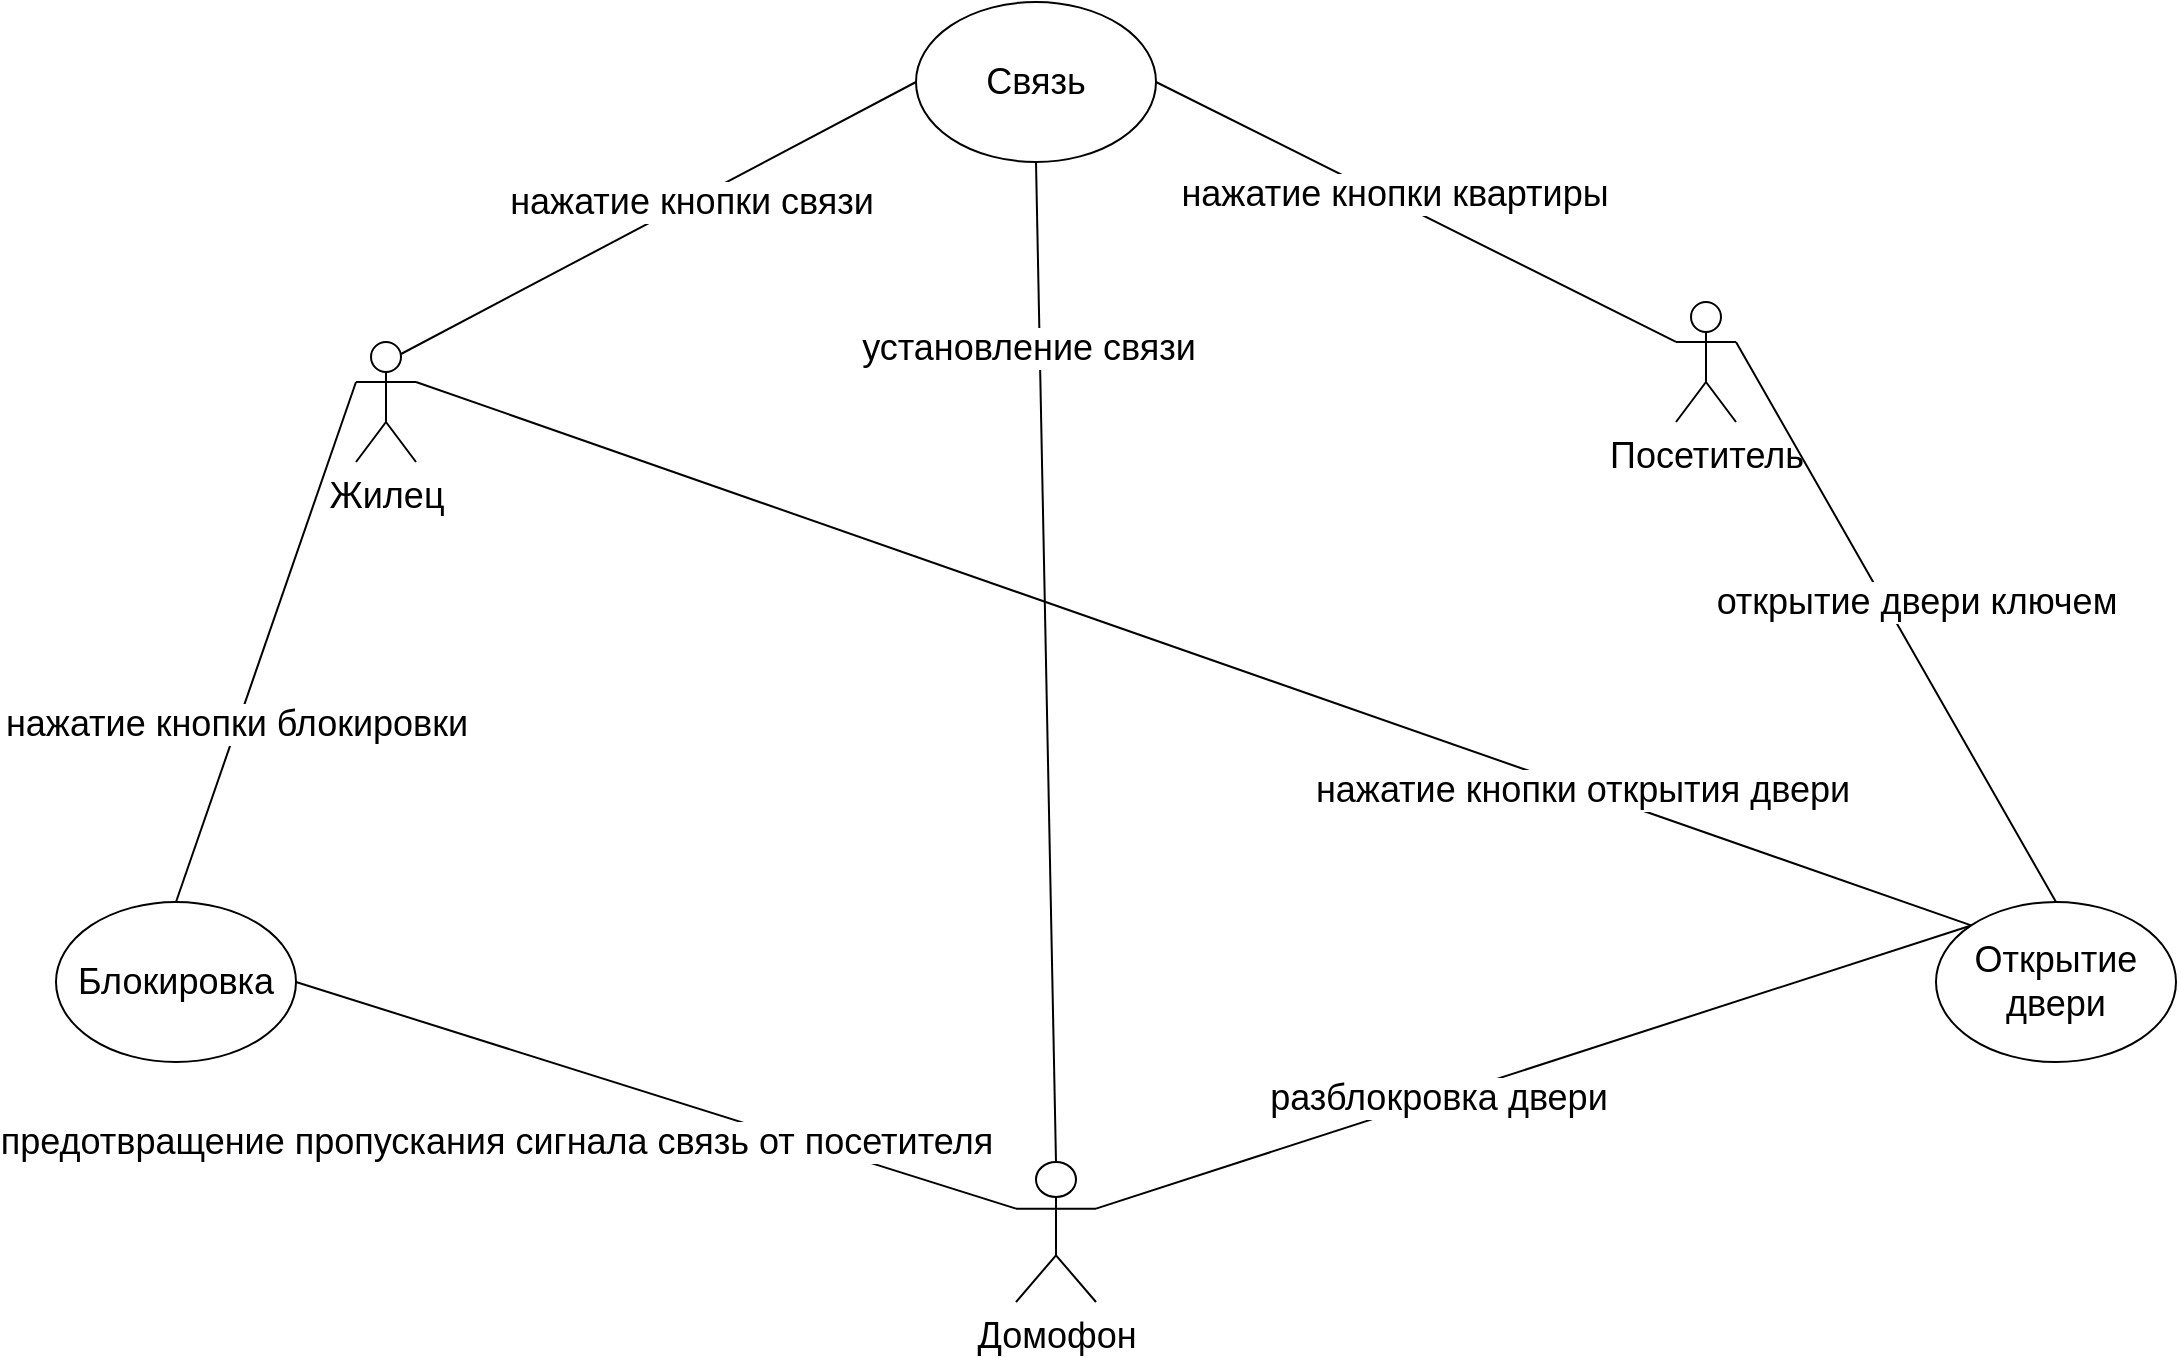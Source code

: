 <mxfile version="17.1.3" type="device"><diagram name="Page-1" id="e7e014a7-5840-1c2e-5031-d8a46d1fe8dd"><mxGraphModel dx="1422" dy="762" grid="1" gridSize="10" guides="1" tooltips="1" connect="1" arrows="1" fold="1" page="1" pageScale="1" pageWidth="1169" pageHeight="826" background="none" math="0" shadow="0"><root><mxCell id="0"/><mxCell id="1" parent="0"/><mxCell id="jaRjv1nxNJXv9vipN6QF-41" value="Жилец" style="shape=umlActor;verticalLabelPosition=bottom;verticalAlign=top;html=1;outlineConnect=0;fontSize=18;" parent="1" vertex="1"><mxGeometry x="220" y="210" width="30" height="60" as="geometry"/></mxCell><mxCell id="jaRjv1nxNJXv9vipN6QF-43" value="Связь" style="ellipse;whiteSpace=wrap;html=1;fontSize=18;" parent="1" vertex="1"><mxGeometry x="500" y="40" width="120" height="80" as="geometry"/></mxCell><mxCell id="jaRjv1nxNJXv9vipN6QF-44" value="Блокировка" style="ellipse;whiteSpace=wrap;html=1;fontSize=18;" parent="1" vertex="1"><mxGeometry x="70" y="490" width="120" height="80" as="geometry"/></mxCell><mxCell id="jaRjv1nxNJXv9vipN6QF-51" value="" style="endArrow=none;html=1;rounded=0;entryX=0;entryY=0.5;entryDx=0;entryDy=0;fontSize=18;exitX=0.75;exitY=0.1;exitDx=0;exitDy=0;exitPerimeter=0;" parent="1" source="jaRjv1nxNJXv9vipN6QF-41" target="jaRjv1nxNJXv9vipN6QF-43" edge="1"><mxGeometry width="50" height="50" relative="1" as="geometry"><mxPoint x="80" y="250" as="sourcePoint"/><mxPoint x="320" y="230" as="targetPoint"/></mxGeometry></mxCell><mxCell id="iiLa3_BrTCpwo22vVHZC-12" value="нажатие кнопки связи&amp;nbsp;" style="edgeLabel;html=1;align=center;verticalAlign=middle;resizable=0;points=[];fontSize=18;" vertex="1" connectable="0" parent="jaRjv1nxNJXv9vipN6QF-51"><mxGeometry x="0.136" y="-1" relative="1" as="geometry"><mxPoint as="offset"/></mxGeometry></mxCell><mxCell id="jaRjv1nxNJXv9vipN6QF-59" value="" style="endArrow=none;html=1;rounded=0;entryX=1;entryY=0.5;entryDx=0;entryDy=0;exitX=0;exitY=0.333;exitDx=0;exitDy=0;exitPerimeter=0;fontSize=18;" parent="1" source="iiLa3_BrTCpwo22vVHZC-9" target="jaRjv1nxNJXv9vipN6QF-43" edge="1"><mxGeometry width="50" height="50" relative="1" as="geometry"><mxPoint x="1087.5" y="236" as="sourcePoint"/><mxPoint x="740" y="360" as="targetPoint"/></mxGeometry></mxCell><mxCell id="iiLa3_BrTCpwo22vVHZC-13" value="нажатие кнопки квартиры" style="edgeLabel;html=1;align=center;verticalAlign=middle;resizable=0;points=[];fontSize=18;" vertex="1" connectable="0" parent="jaRjv1nxNJXv9vipN6QF-59"><mxGeometry x="0.093" y="-3" relative="1" as="geometry"><mxPoint as="offset"/></mxGeometry></mxCell><mxCell id="jaRjv1nxNJXv9vipN6QF-62" value="" style="endArrow=none;html=1;rounded=0;exitX=0.5;exitY=0;exitDx=0;exitDy=0;fontSize=18;entryX=0;entryY=0.333;entryDx=0;entryDy=0;entryPerimeter=0;" parent="1" source="jaRjv1nxNJXv9vipN6QF-44" target="jaRjv1nxNJXv9vipN6QF-41" edge="1"><mxGeometry width="50" height="50" relative="1" as="geometry"><mxPoint x="150" y="500" as="sourcePoint"/><mxPoint x="40" y="320" as="targetPoint"/></mxGeometry></mxCell><mxCell id="iiLa3_BrTCpwo22vVHZC-16" value="нажатие кнопки блокировки" style="edgeLabel;html=1;align=center;verticalAlign=middle;resizable=0;points=[];fontSize=18;" vertex="1" connectable="0" parent="jaRjv1nxNJXv9vipN6QF-62"><mxGeometry x="-0.297" y="-3" relative="1" as="geometry"><mxPoint x="-5" y="1" as="offset"/></mxGeometry></mxCell><mxCell id="jaRjv1nxNJXv9vipN6QF-67" value="" style="endArrow=none;html=1;rounded=0;exitX=0;exitY=0;exitDx=0;exitDy=0;fontSize=18;entryX=1;entryY=0.333;entryDx=0;entryDy=0;entryPerimeter=0;" parent="1" source="jaRjv1nxNJXv9vipN6QF-68" target="iiLa3_BrTCpwo22vVHZC-2" edge="1"><mxGeometry width="50" height="50" relative="1" as="geometry"><mxPoint x="820" y="520" as="sourcePoint"/><mxPoint x="1090" y="240" as="targetPoint"/></mxGeometry></mxCell><mxCell id="iiLa3_BrTCpwo22vVHZC-21" value="разблокровка двери" style="edgeLabel;html=1;align=center;verticalAlign=middle;resizable=0;points=[];fontSize=18;" vertex="1" connectable="0" parent="jaRjv1nxNJXv9vipN6QF-67"><mxGeometry x="0.217" relative="1" as="geometry"><mxPoint as="offset"/></mxGeometry></mxCell><mxCell id="jaRjv1nxNJXv9vipN6QF-68" value="Открытие двери" style="ellipse;whiteSpace=wrap;html=1;fontSize=18;" parent="1" vertex="1"><mxGeometry x="1010" y="490" width="120" height="80" as="geometry"/></mxCell><mxCell id="iiLa3_BrTCpwo22vVHZC-2" value="Домофон" style="shape=umlActor;verticalLabelPosition=bottom;verticalAlign=top;html=1;outlineConnect=0;fontSize=18;" vertex="1" parent="1"><mxGeometry x="550" y="620" width="40" height="70" as="geometry"/></mxCell><mxCell id="iiLa3_BrTCpwo22vVHZC-9" value="Посетитель" style="shape=umlActor;verticalLabelPosition=bottom;verticalAlign=top;html=1;outlineConnect=0;fontSize=18;" vertex="1" parent="1"><mxGeometry x="880" y="190" width="30" height="60" as="geometry"/></mxCell><mxCell id="iiLa3_BrTCpwo22vVHZC-14" value="" style="endArrow=none;html=1;rounded=0;entryX=0.5;entryY=1;entryDx=0;entryDy=0;exitX=0.5;exitY=0;exitDx=0;exitDy=0;exitPerimeter=0;fontSize=18;" edge="1" parent="1" source="iiLa3_BrTCpwo22vVHZC-2" target="jaRjv1nxNJXv9vipN6QF-43"><mxGeometry width="50" height="50" relative="1" as="geometry"><mxPoint x="580" y="370" as="sourcePoint"/><mxPoint x="630" y="320" as="targetPoint"/></mxGeometry></mxCell><mxCell id="iiLa3_BrTCpwo22vVHZC-15" value="установление связи" style="edgeLabel;html=1;align=center;verticalAlign=middle;resizable=0;points=[];fontSize=18;" vertex="1" connectable="0" parent="iiLa3_BrTCpwo22vVHZC-14"><mxGeometry x="0.343" y="-2" relative="1" as="geometry"><mxPoint x="-10" y="-71" as="offset"/></mxGeometry></mxCell><mxCell id="iiLa3_BrTCpwo22vVHZC-17" value="" style="endArrow=none;html=1;rounded=0;entryX=0;entryY=0.333;entryDx=0;entryDy=0;entryPerimeter=0;exitX=1;exitY=0.5;exitDx=0;exitDy=0;fontSize=18;" edge="1" parent="1" source="jaRjv1nxNJXv9vipN6QF-44" target="iiLa3_BrTCpwo22vVHZC-2"><mxGeometry width="50" height="50" relative="1" as="geometry"><mxPoint x="650" y="350" as="sourcePoint"/><mxPoint x="700" y="300" as="targetPoint"/></mxGeometry></mxCell><mxCell id="iiLa3_BrTCpwo22vVHZC-28" value="предотвращение пропускания сигнала связь от посетителя" style="edgeLabel;html=1;align=center;verticalAlign=middle;resizable=0;points=[];fontSize=18;" vertex="1" connectable="0" parent="iiLa3_BrTCpwo22vVHZC-17"><mxGeometry x="-0.227" y="-2" relative="1" as="geometry"><mxPoint x="-39" y="34" as="offset"/></mxGeometry></mxCell><mxCell id="iiLa3_BrTCpwo22vVHZC-27" value="" style="endArrow=none;html=1;rounded=0;entryX=1;entryY=0.333;entryDx=0;entryDy=0;entryPerimeter=0;exitX=0;exitY=0;exitDx=0;exitDy=0;fontSize=18;" edge="1" parent="1" source="jaRjv1nxNJXv9vipN6QF-68" target="jaRjv1nxNJXv9vipN6QF-41"><mxGeometry width="50" height="50" relative="1" as="geometry"><mxPoint x="590" y="430" as="sourcePoint"/><mxPoint x="640" y="380" as="targetPoint"/></mxGeometry></mxCell><mxCell id="iiLa3_BrTCpwo22vVHZC-29" value="нажатие кнопки открытия двери" style="edgeLabel;html=1;align=center;verticalAlign=middle;resizable=0;points=[];fontSize=18;" vertex="1" connectable="0" parent="iiLa3_BrTCpwo22vVHZC-27"><mxGeometry x="-0.5" relative="1" as="geometry"><mxPoint as="offset"/></mxGeometry></mxCell><mxCell id="iiLa3_BrTCpwo22vVHZC-31" value="" style="endArrow=none;html=1;rounded=0;exitX=0.5;exitY=0;exitDx=0;exitDy=0;entryX=1;entryY=0.333;entryDx=0;entryDy=0;entryPerimeter=0;fontSize=18;" edge="1" parent="1" source="jaRjv1nxNJXv9vipN6QF-68" target="iiLa3_BrTCpwo22vVHZC-9"><mxGeometry width="50" height="50" relative="1" as="geometry"><mxPoint x="1010" y="420" as="sourcePoint"/><mxPoint x="910" y="260" as="targetPoint"/></mxGeometry></mxCell><mxCell id="iiLa3_BrTCpwo22vVHZC-32" value="открытие двери ключем" style="edgeLabel;html=1;align=center;verticalAlign=middle;resizable=0;points=[];fontSize=18;" vertex="1" connectable="0" parent="iiLa3_BrTCpwo22vVHZC-31"><mxGeometry x="0.255" y="1" relative="1" as="geometry"><mxPoint x="31" y="25" as="offset"/></mxGeometry></mxCell></root></mxGraphModel></diagram></mxfile>